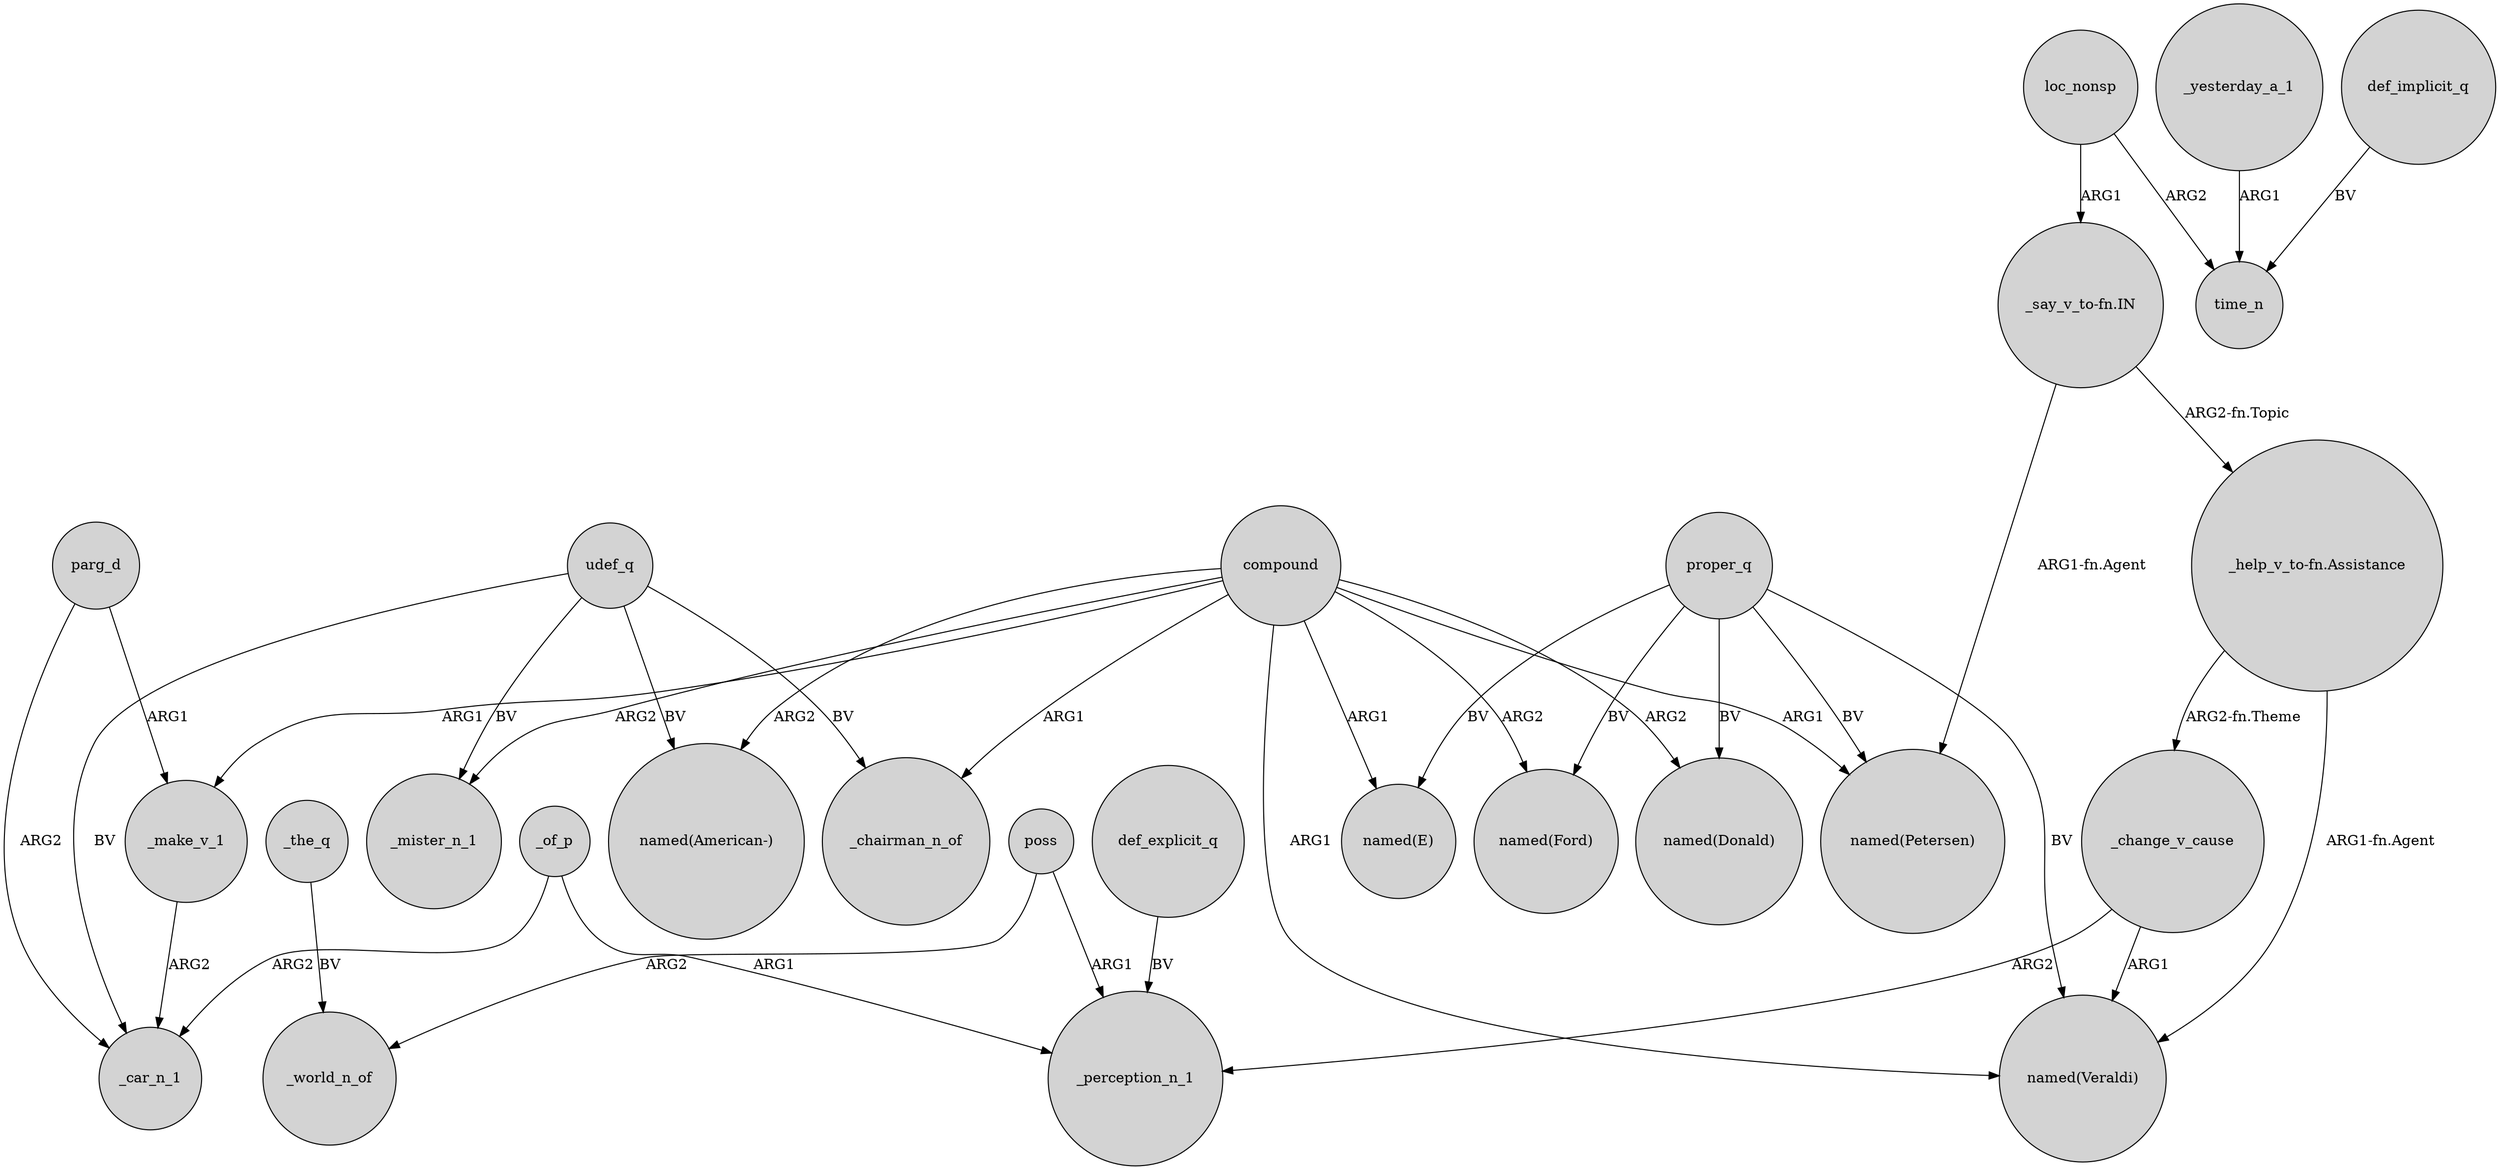 digraph {
	node [shape=circle style=filled]
	"_say_v_to-fn.IN" -> "named(Petersen)" [label="ARG1-fn.Agent"]
	_change_v_cause -> "named(Veraldi)" [label=ARG1]
	_yesterday_a_1 -> time_n [label=ARG1]
	compound -> _chairman_n_of [label=ARG1]
	"_help_v_to-fn.Assistance" -> _change_v_cause [label="ARG2-fn.Theme"]
	"_help_v_to-fn.Assistance" -> "named(Veraldi)" [label="ARG1-fn.Agent"]
	compound -> "named(Petersen)" [label=ARG1]
	poss -> _perception_n_1 [label=ARG1]
	def_explicit_q -> _perception_n_1 [label=BV]
	compound -> _mister_n_1 [label=ARG2]
	udef_q -> _mister_n_1 [label=BV]
	proper_q -> "named(E)" [label=BV]
	compound -> "named(Donald)" [label=ARG2]
	udef_q -> _chairman_n_of [label=BV]
	loc_nonsp -> time_n [label=ARG2]
	_make_v_1 -> _car_n_1 [label=ARG2]
	parg_d -> _car_n_1 [label=ARG2]
	proper_q -> "named(Veraldi)" [label=BV]
	proper_q -> "named(Petersen)" [label=BV]
	compound -> "named(American-)" [label=ARG2]
	_of_p -> _perception_n_1 [label=ARG1]
	loc_nonsp -> "_say_v_to-fn.IN" [label=ARG1]
	udef_q -> "named(American-)" [label=BV]
	compound -> "named(Veraldi)" [label=ARG1]
	proper_q -> "named(Ford)" [label=BV]
	compound -> "named(Ford)" [label=ARG2]
	udef_q -> _car_n_1 [label=BV]
	parg_d -> _make_v_1 [label=ARG1]
	_change_v_cause -> _perception_n_1 [label=ARG2]
	poss -> _world_n_of [label=ARG2]
	proper_q -> "named(Donald)" [label=BV]
	"_say_v_to-fn.IN" -> "_help_v_to-fn.Assistance" [label="ARG2-fn.Topic"]
	compound -> _make_v_1 [label=ARG1]
	compound -> "named(E)" [label=ARG1]
	_the_q -> _world_n_of [label=BV]
	_of_p -> _car_n_1 [label=ARG2]
	def_implicit_q -> time_n [label=BV]
}
